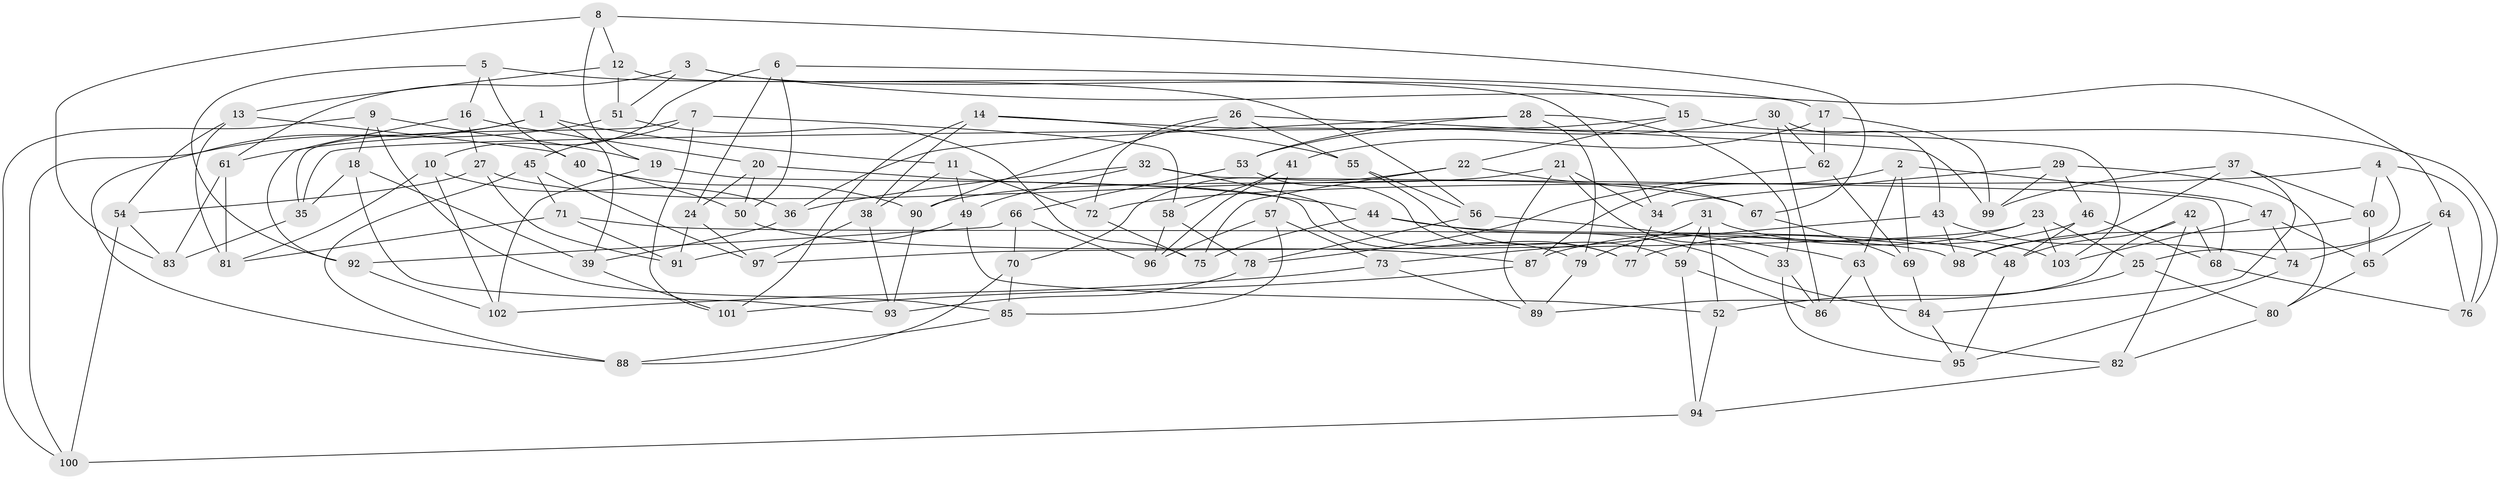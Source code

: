 // Generated by graph-tools (version 1.1) at 2025/16/03/09/25 04:16:21]
// undirected, 103 vertices, 206 edges
graph export_dot {
graph [start="1"]
  node [color=gray90,style=filled];
  1;
  2;
  3;
  4;
  5;
  6;
  7;
  8;
  9;
  10;
  11;
  12;
  13;
  14;
  15;
  16;
  17;
  18;
  19;
  20;
  21;
  22;
  23;
  24;
  25;
  26;
  27;
  28;
  29;
  30;
  31;
  32;
  33;
  34;
  35;
  36;
  37;
  38;
  39;
  40;
  41;
  42;
  43;
  44;
  45;
  46;
  47;
  48;
  49;
  50;
  51;
  52;
  53;
  54;
  55;
  56;
  57;
  58;
  59;
  60;
  61;
  62;
  63;
  64;
  65;
  66;
  67;
  68;
  69;
  70;
  71;
  72;
  73;
  74;
  75;
  76;
  77;
  78;
  79;
  80;
  81;
  82;
  83;
  84;
  85;
  86;
  87;
  88;
  89;
  90;
  91;
  92;
  93;
  94;
  95;
  96;
  97;
  98;
  99;
  100;
  101;
  102;
  103;
  1 -- 61;
  1 -- 39;
  1 -- 11;
  1 -- 88;
  2 -- 63;
  2 -- 69;
  2 -- 47;
  2 -- 87;
  3 -- 64;
  3 -- 15;
  3 -- 61;
  3 -- 51;
  4 -- 72;
  4 -- 60;
  4 -- 76;
  4 -- 25;
  5 -- 92;
  5 -- 16;
  5 -- 40;
  5 -- 56;
  6 -- 17;
  6 -- 50;
  6 -- 24;
  6 -- 10;
  7 -- 35;
  7 -- 101;
  7 -- 58;
  7 -- 45;
  8 -- 19;
  8 -- 67;
  8 -- 83;
  8 -- 12;
  9 -- 85;
  9 -- 100;
  9 -- 19;
  9 -- 18;
  10 -- 81;
  10 -- 102;
  10 -- 36;
  11 -- 38;
  11 -- 49;
  11 -- 72;
  12 -- 13;
  12 -- 51;
  12 -- 34;
  13 -- 54;
  13 -- 40;
  13 -- 81;
  14 -- 101;
  14 -- 38;
  14 -- 55;
  14 -- 103;
  15 -- 76;
  15 -- 35;
  15 -- 22;
  16 -- 92;
  16 -- 27;
  16 -- 20;
  17 -- 41;
  17 -- 62;
  17 -- 99;
  18 -- 35;
  18 -- 39;
  18 -- 93;
  19 -- 79;
  19 -- 102;
  20 -- 44;
  20 -- 24;
  20 -- 50;
  21 -- 34;
  21 -- 90;
  21 -- 89;
  21 -- 33;
  22 -- 70;
  22 -- 75;
  22 -- 67;
  23 -- 87;
  23 -- 97;
  23 -- 25;
  23 -- 103;
  24 -- 91;
  24 -- 97;
  25 -- 80;
  25 -- 52;
  26 -- 99;
  26 -- 55;
  26 -- 72;
  26 -- 90;
  27 -- 91;
  27 -- 67;
  27 -- 54;
  28 -- 33;
  28 -- 53;
  28 -- 79;
  28 -- 36;
  29 -- 46;
  29 -- 34;
  29 -- 80;
  29 -- 99;
  30 -- 86;
  30 -- 62;
  30 -- 53;
  30 -- 43;
  31 -- 103;
  31 -- 79;
  31 -- 59;
  31 -- 52;
  32 -- 49;
  32 -- 68;
  32 -- 77;
  32 -- 36;
  33 -- 86;
  33 -- 95;
  34 -- 77;
  35 -- 83;
  36 -- 39;
  37 -- 60;
  37 -- 98;
  37 -- 84;
  37 -- 99;
  38 -- 97;
  38 -- 93;
  39 -- 101;
  40 -- 90;
  40 -- 50;
  41 -- 57;
  41 -- 58;
  41 -- 96;
  42 -- 68;
  42 -- 82;
  42 -- 48;
  42 -- 89;
  43 -- 73;
  43 -- 98;
  43 -- 74;
  44 -- 75;
  44 -- 84;
  44 -- 48;
  45 -- 97;
  45 -- 88;
  45 -- 71;
  46 -- 68;
  46 -- 77;
  46 -- 48;
  47 -- 74;
  47 -- 103;
  47 -- 65;
  48 -- 95;
  49 -- 52;
  49 -- 91;
  50 -- 87;
  51 -- 100;
  51 -- 75;
  52 -- 94;
  53 -- 77;
  53 -- 66;
  54 -- 100;
  54 -- 83;
  55 -- 56;
  55 -- 59;
  56 -- 78;
  56 -- 63;
  57 -- 85;
  57 -- 96;
  57 -- 73;
  58 -- 78;
  58 -- 96;
  59 -- 86;
  59 -- 94;
  60 -- 65;
  60 -- 98;
  61 -- 83;
  61 -- 81;
  62 -- 78;
  62 -- 69;
  63 -- 82;
  63 -- 86;
  64 -- 65;
  64 -- 74;
  64 -- 76;
  65 -- 80;
  66 -- 92;
  66 -- 70;
  66 -- 96;
  67 -- 69;
  68 -- 76;
  69 -- 84;
  70 -- 85;
  70 -- 88;
  71 -- 81;
  71 -- 98;
  71 -- 91;
  72 -- 75;
  73 -- 102;
  73 -- 89;
  74 -- 95;
  78 -- 93;
  79 -- 89;
  80 -- 82;
  82 -- 94;
  84 -- 95;
  85 -- 88;
  87 -- 101;
  90 -- 93;
  92 -- 102;
  94 -- 100;
}
